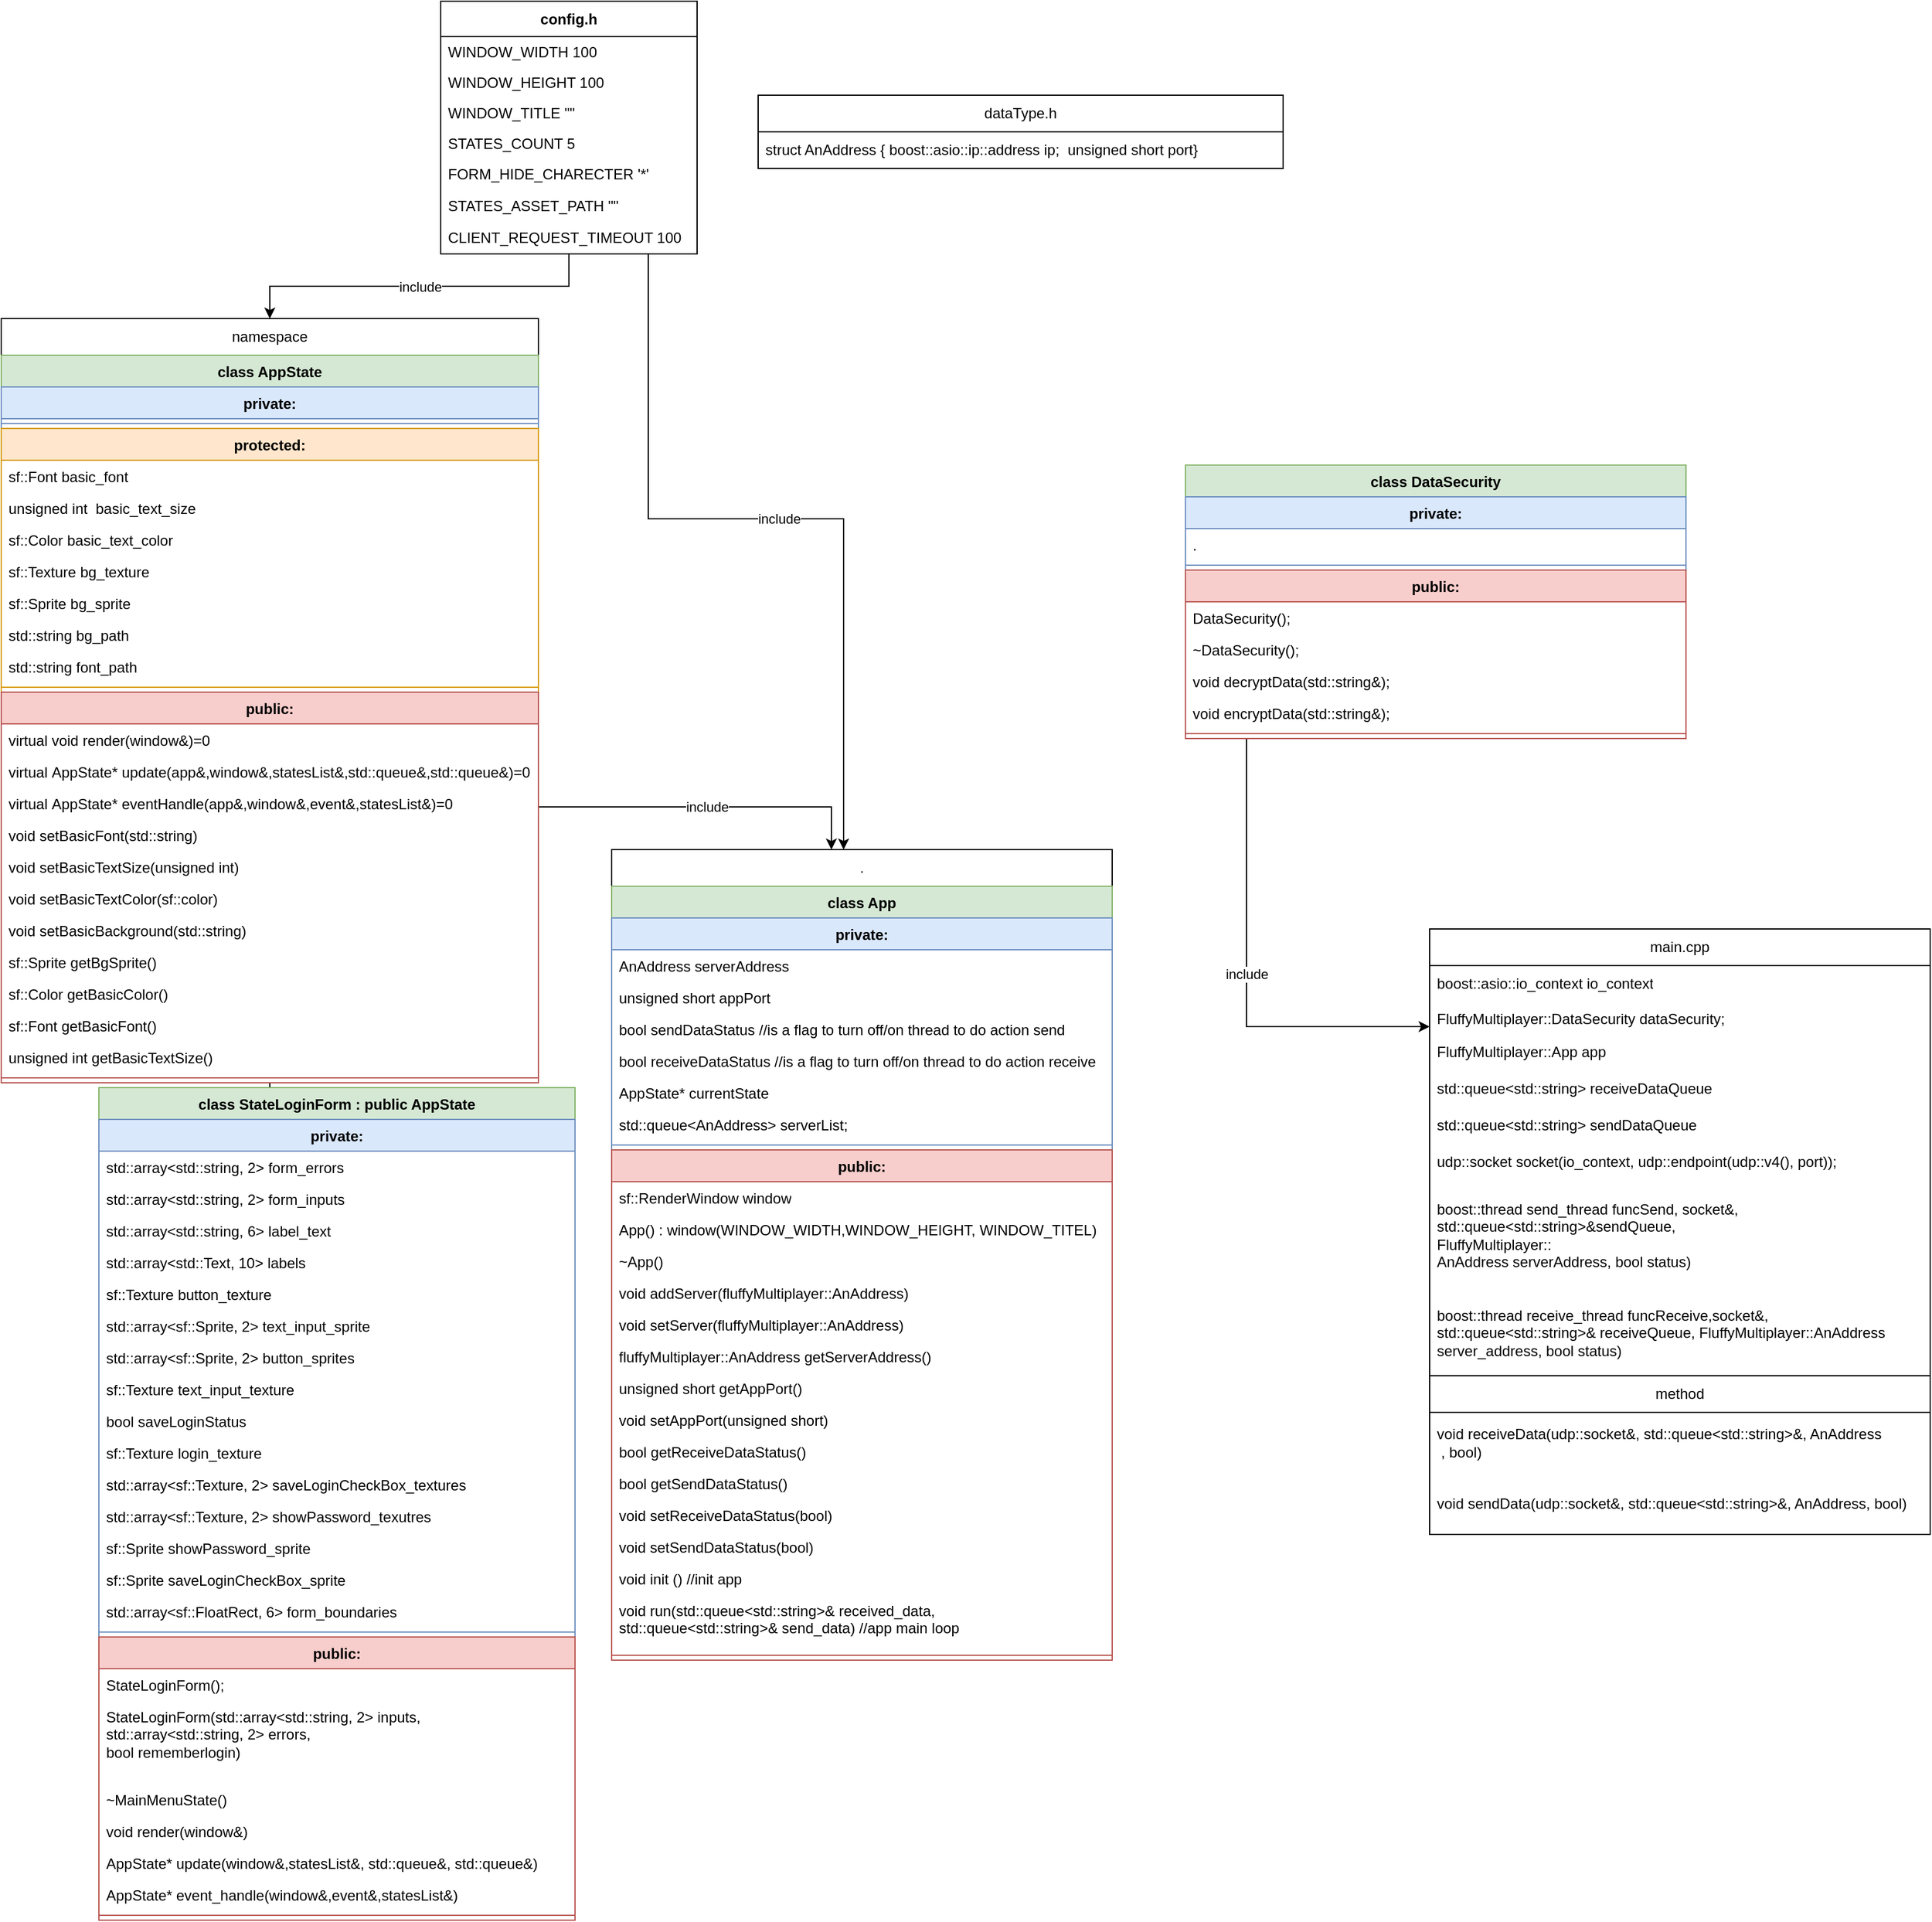 <mxfile version="22.1.0" type="device">
  <diagram name="Page-1" id="7Li9UANoML4oVNlSwk63">
    <mxGraphModel dx="1669" dy="1472" grid="1" gridSize="10" guides="1" tooltips="1" connect="1" arrows="1" fold="1" page="1" pageScale="1" pageWidth="850" pageHeight="1100" math="0" shadow="0">
      <root>
        <mxCell id="0" />
        <mxCell id="1" parent="0" />
        <mxCell id="5Nd1VUIgEl3wB4-zYDqk-30" value="include" style="edgeStyle=orthogonalEdgeStyle;rounded=0;orthogonalLoop=1;jettySize=auto;html=1;" parent="1" source="5Nd1VUIgEl3wB4-zYDqk-27" target="5Nd1VUIgEl3wB4-zYDqk-95" edge="1">
          <mxGeometry relative="1" as="geometry">
            <Array as="points">
              <mxPoint x="470" y="-666" />
              <mxPoint x="630" y="-666" />
            </Array>
          </mxGeometry>
        </mxCell>
        <mxCell id="5Nd1VUIgEl3wB4-zYDqk-63" value="include" style="edgeStyle=orthogonalEdgeStyle;rounded=0;orthogonalLoop=1;jettySize=auto;html=1;" parent="1" source="5Nd1VUIgEl3wB4-zYDqk-27" target="5Nd1VUIgEl3wB4-zYDqk-88" edge="1">
          <mxGeometry relative="1" as="geometry" />
        </mxCell>
        <mxCell id="5Nd1VUIgEl3wB4-zYDqk-27" value="config.h" style="swimlane;fontStyle=1;align=center;verticalAlign=middle;childLayout=stackLayout;horizontal=1;startSize=29;horizontalStack=0;resizeParent=1;resizeParentMax=0;resizeLast=0;collapsible=0;marginBottom=0;html=1;whiteSpace=wrap;" parent="1" vertex="1">
          <mxGeometry x="300" y="-1090" width="210" height="207" as="geometry" />
        </mxCell>
        <mxCell id="5Nd1VUIgEl3wB4-zYDqk-31" value="WINDOW_WIDTH 100" style="text;html=1;strokeColor=none;fillColor=none;align=left;verticalAlign=middle;spacingLeft=4;spacingRight=4;overflow=hidden;rotatable=0;points=[[0,0.5],[1,0.5]];portConstraint=eastwest;whiteSpace=wrap;" parent="5Nd1VUIgEl3wB4-zYDqk-27" vertex="1">
          <mxGeometry y="29" width="210" height="25" as="geometry" />
        </mxCell>
        <mxCell id="5Nd1VUIgEl3wB4-zYDqk-29" value="WINDOW_HEIGHT 100" style="text;html=1;strokeColor=none;fillColor=none;align=left;verticalAlign=middle;spacingLeft=4;spacingRight=4;overflow=hidden;rotatable=0;points=[[0,0.5],[1,0.5]];portConstraint=eastwest;whiteSpace=wrap;" parent="5Nd1VUIgEl3wB4-zYDqk-27" vertex="1">
          <mxGeometry y="54" width="210" height="25" as="geometry" />
        </mxCell>
        <mxCell id="5Nd1VUIgEl3wB4-zYDqk-32" value="WINDOW_TITLE &quot;&quot;" style="text;html=1;strokeColor=none;fillColor=none;align=left;verticalAlign=middle;spacingLeft=4;spacingRight=4;overflow=hidden;rotatable=0;points=[[0,0.5],[1,0.5]];portConstraint=eastwest;whiteSpace=wrap;" parent="5Nd1VUIgEl3wB4-zYDqk-27" vertex="1">
          <mxGeometry y="79" width="210" height="25" as="geometry" />
        </mxCell>
        <mxCell id="5Nd1VUIgEl3wB4-zYDqk-43" value="STATES_COUNT 5" style="text;html=1;strokeColor=none;fillColor=none;align=left;verticalAlign=middle;spacingLeft=4;spacingRight=4;overflow=hidden;rotatable=0;points=[[0,0.5],[1,0.5]];portConstraint=eastwest;whiteSpace=wrap;" parent="5Nd1VUIgEl3wB4-zYDqk-27" vertex="1">
          <mxGeometry y="104" width="210" height="25" as="geometry" />
        </mxCell>
        <mxCell id="5Nd1VUIgEl3wB4-zYDqk-137" value="FORM_HIDE_CHARECTER &#39;*&#39;" style="text;html=1;strokeColor=none;fillColor=none;align=left;verticalAlign=middle;spacingLeft=4;spacingRight=4;overflow=hidden;rotatable=0;points=[[0,0.5],[1,0.5]];portConstraint=eastwest;whiteSpace=wrap;" parent="5Nd1VUIgEl3wB4-zYDqk-27" vertex="1">
          <mxGeometry y="129" width="210" height="26" as="geometry" />
        </mxCell>
        <mxCell id="5Nd1VUIgEl3wB4-zYDqk-152" value="STATES_ASSET_PATH &quot;&quot;" style="text;html=1;strokeColor=none;fillColor=none;align=left;verticalAlign=middle;spacingLeft=4;spacingRight=4;overflow=hidden;rotatable=0;points=[[0,0.5],[1,0.5]];portConstraint=eastwest;whiteSpace=wrap;" parent="5Nd1VUIgEl3wB4-zYDqk-27" vertex="1">
          <mxGeometry y="155" width="210" height="26" as="geometry" />
        </mxCell>
        <mxCell id="5Nd1VUIgEl3wB4-zYDqk-145" value="CLIENT_REQUEST_TIMEOUT 100" style="text;html=1;strokeColor=none;fillColor=none;align=left;verticalAlign=middle;spacingLeft=4;spacingRight=4;overflow=hidden;rotatable=0;points=[[0,0.5],[1,0.5]];portConstraint=eastwest;whiteSpace=wrap;" parent="5Nd1VUIgEl3wB4-zYDqk-27" vertex="1">
          <mxGeometry y="181" width="210" height="26" as="geometry" />
        </mxCell>
        <mxCell id="5Nd1VUIgEl3wB4-zYDqk-80" style="edgeStyle=orthogonalEdgeStyle;rounded=0;orthogonalLoop=1;jettySize=auto;html=1;" parent="1" source="5Nd1VUIgEl3wB4-zYDqk-51" target="5Nd1VUIgEl3wB4-zYDqk-67" edge="1">
          <mxGeometry relative="1" as="geometry" />
        </mxCell>
        <mxCell id="5Nd1VUIgEl3wB4-zYDqk-67" value="class StateLoginForm : public AppState" style="swimlane;fontStyle=1;align=center;verticalAlign=top;childLayout=stackLayout;horizontal=1;startSize=26;horizontalStack=0;resizeParent=1;resizeParentMax=0;resizeLast=0;collapsible=1;marginBottom=0;whiteSpace=wrap;html=1;fillColor=#d5e8d4;strokeColor=#82b366;" parent="1" vertex="1">
          <mxGeometry x="20" y="-200" width="390" height="682" as="geometry" />
        </mxCell>
        <mxCell id="5Nd1VUIgEl3wB4-zYDqk-69" value="private:" style="swimlane;fontStyle=1;align=center;verticalAlign=top;childLayout=stackLayout;horizontal=1;startSize=26;horizontalStack=0;resizeParent=1;resizeParentMax=0;resizeLast=0;collapsible=1;marginBottom=0;whiteSpace=wrap;html=1;fillColor=#dae8fc;strokeColor=#6c8ebf;" parent="5Nd1VUIgEl3wB4-zYDqk-67" vertex="1">
          <mxGeometry y="26" width="390" height="424" as="geometry" />
        </mxCell>
        <mxCell id="5Nd1VUIgEl3wB4-zYDqk-117" value="std::array&amp;lt;std::string, 2&amp;gt; form_errors" style="text;strokeColor=none;fillColor=none;align=left;verticalAlign=top;spacingLeft=4;spacingRight=4;overflow=hidden;rotatable=0;points=[[0,0.5],[1,0.5]];portConstraint=eastwest;whiteSpace=wrap;html=1;" parent="5Nd1VUIgEl3wB4-zYDqk-69" vertex="1">
          <mxGeometry y="26" width="390" height="26" as="geometry" />
        </mxCell>
        <mxCell id="5Nd1VUIgEl3wB4-zYDqk-71" value="std::array&amp;lt;std::string, 2&amp;gt; form_inputs" style="text;strokeColor=none;fillColor=none;align=left;verticalAlign=top;spacingLeft=4;spacingRight=4;overflow=hidden;rotatable=0;points=[[0,0.5],[1,0.5]];portConstraint=eastwest;whiteSpace=wrap;html=1;" parent="5Nd1VUIgEl3wB4-zYDqk-69" vertex="1">
          <mxGeometry y="52" width="390" height="26" as="geometry" />
        </mxCell>
        <mxCell id="5Nd1VUIgEl3wB4-zYDqk-120" value="std::array&amp;lt;std::string, 6&amp;gt; label_text" style="text;strokeColor=none;fillColor=none;align=left;verticalAlign=top;spacingLeft=4;spacingRight=4;overflow=hidden;rotatable=0;points=[[0,0.5],[1,0.5]];portConstraint=eastwest;whiteSpace=wrap;html=1;" parent="5Nd1VUIgEl3wB4-zYDqk-69" vertex="1">
          <mxGeometry y="78" width="390" height="26" as="geometry" />
        </mxCell>
        <mxCell id="5Nd1VUIgEl3wB4-zYDqk-131" value="std::array&amp;lt;std::Text, 10&amp;gt; labels" style="text;strokeColor=none;fillColor=none;align=left;verticalAlign=top;spacingLeft=4;spacingRight=4;overflow=hidden;rotatable=0;points=[[0,0.5],[1,0.5]];portConstraint=eastwest;whiteSpace=wrap;html=1;" parent="5Nd1VUIgEl3wB4-zYDqk-69" vertex="1">
          <mxGeometry y="104" width="390" height="26" as="geometry" />
        </mxCell>
        <mxCell id="5Nd1VUIgEl3wB4-zYDqk-133" value="sf::Texture button_texture" style="text;strokeColor=none;fillColor=none;align=left;verticalAlign=top;spacingLeft=4;spacingRight=4;overflow=hidden;rotatable=0;points=[[0,0.5],[1,0.5]];portConstraint=eastwest;whiteSpace=wrap;html=1;" parent="5Nd1VUIgEl3wB4-zYDqk-69" vertex="1">
          <mxGeometry y="130" width="390" height="26" as="geometry" />
        </mxCell>
        <mxCell id="5Nd1VUIgEl3wB4-zYDqk-135" value="std::array&amp;lt;sf::Sprite, 2&amp;gt; text_input_sprite" style="text;strokeColor=none;fillColor=none;align=left;verticalAlign=top;spacingLeft=4;spacingRight=4;overflow=hidden;rotatable=0;points=[[0,0.5],[1,0.5]];portConstraint=eastwest;whiteSpace=wrap;html=1;" parent="5Nd1VUIgEl3wB4-zYDqk-69" vertex="1">
          <mxGeometry y="156" width="390" height="26" as="geometry" />
        </mxCell>
        <mxCell id="5Nd1VUIgEl3wB4-zYDqk-134" value="std::array&amp;lt;sf::Sprite, 2&amp;gt; button_sprites" style="text;strokeColor=none;fillColor=none;align=left;verticalAlign=top;spacingLeft=4;spacingRight=4;overflow=hidden;rotatable=0;points=[[0,0.5],[1,0.5]];portConstraint=eastwest;whiteSpace=wrap;html=1;" parent="5Nd1VUIgEl3wB4-zYDqk-69" vertex="1">
          <mxGeometry y="182" width="390" height="26" as="geometry" />
        </mxCell>
        <mxCell id="5Nd1VUIgEl3wB4-zYDqk-132" value="sf::Texture text_input_texture" style="text;strokeColor=none;fillColor=none;align=left;verticalAlign=top;spacingLeft=4;spacingRight=4;overflow=hidden;rotatable=0;points=[[0,0.5],[1,0.5]];portConstraint=eastwest;whiteSpace=wrap;html=1;" parent="5Nd1VUIgEl3wB4-zYDqk-69" vertex="1">
          <mxGeometry y="208" width="390" height="26" as="geometry" />
        </mxCell>
        <mxCell id="5Nd1VUIgEl3wB4-zYDqk-118" value="bool saveLoginStatus" style="text;strokeColor=none;fillColor=none;align=left;verticalAlign=top;spacingLeft=4;spacingRight=4;overflow=hidden;rotatable=0;points=[[0,0.5],[1,0.5]];portConstraint=eastwest;whiteSpace=wrap;html=1;" parent="5Nd1VUIgEl3wB4-zYDqk-69" vertex="1">
          <mxGeometry y="234" width="390" height="26" as="geometry" />
        </mxCell>
        <mxCell id="5Nd1VUIgEl3wB4-zYDqk-119" value="sf::Texture login_texture" style="text;strokeColor=none;fillColor=none;align=left;verticalAlign=top;spacingLeft=4;spacingRight=4;overflow=hidden;rotatable=0;points=[[0,0.5],[1,0.5]];portConstraint=eastwest;whiteSpace=wrap;html=1;" parent="5Nd1VUIgEl3wB4-zYDqk-69" vertex="1">
          <mxGeometry y="260" width="390" height="26" as="geometry" />
        </mxCell>
        <mxCell id="5Nd1VUIgEl3wB4-zYDqk-121" value="std::array&amp;lt;sf::Texture, 2&amp;gt; saveLoginCheckBox_textures" style="text;strokeColor=none;fillColor=none;align=left;verticalAlign=top;spacingLeft=4;spacingRight=4;overflow=hidden;rotatable=0;points=[[0,0.5],[1,0.5]];portConstraint=eastwest;whiteSpace=wrap;html=1;" parent="5Nd1VUIgEl3wB4-zYDqk-69" vertex="1">
          <mxGeometry y="286" width="390" height="26" as="geometry" />
        </mxCell>
        <mxCell id="5Nd1VUIgEl3wB4-zYDqk-123" value="std::array&amp;lt;sf::Texture, 2&amp;gt; showPassword_texutres" style="text;strokeColor=none;fillColor=none;align=left;verticalAlign=top;spacingLeft=4;spacingRight=4;overflow=hidden;rotatable=0;points=[[0,0.5],[1,0.5]];portConstraint=eastwest;whiteSpace=wrap;html=1;" parent="5Nd1VUIgEl3wB4-zYDqk-69" vertex="1">
          <mxGeometry y="312" width="390" height="26" as="geometry" />
        </mxCell>
        <mxCell id="5Nd1VUIgEl3wB4-zYDqk-136" value="sf::Sprite showPassword_sprite" style="text;strokeColor=none;fillColor=none;align=left;verticalAlign=top;spacingLeft=4;spacingRight=4;overflow=hidden;rotatable=0;points=[[0,0.5],[1,0.5]];portConstraint=eastwest;whiteSpace=wrap;html=1;" parent="5Nd1VUIgEl3wB4-zYDqk-69" vertex="1">
          <mxGeometry y="338" width="390" height="26" as="geometry" />
        </mxCell>
        <mxCell id="5Nd1VUIgEl3wB4-zYDqk-124" value="sf::Sprite saveLoginCheckBox_sprite" style="text;strokeColor=none;fillColor=none;align=left;verticalAlign=top;spacingLeft=4;spacingRight=4;overflow=hidden;rotatable=0;points=[[0,0.5],[1,0.5]];portConstraint=eastwest;whiteSpace=wrap;html=1;" parent="5Nd1VUIgEl3wB4-zYDqk-69" vertex="1">
          <mxGeometry y="364" width="390" height="26" as="geometry" />
        </mxCell>
        <mxCell id="5Nd1VUIgEl3wB4-zYDqk-122" value="std::array&amp;lt;sf::FloatRect, 6&amp;gt; form_boundaries" style="text;strokeColor=none;fillColor=none;align=left;verticalAlign=top;spacingLeft=4;spacingRight=4;overflow=hidden;rotatable=0;points=[[0,0.5],[1,0.5]];portConstraint=eastwest;whiteSpace=wrap;html=1;" parent="5Nd1VUIgEl3wB4-zYDqk-69" vertex="1">
          <mxGeometry y="390" width="390" height="26" as="geometry" />
        </mxCell>
        <mxCell id="5Nd1VUIgEl3wB4-zYDqk-73" value="" style="line;strokeWidth=1;fillColor=none;align=left;verticalAlign=middle;spacingTop=-1;spacingLeft=3;spacingRight=3;rotatable=0;labelPosition=right;points=[];portConstraint=eastwest;strokeColor=inherit;" parent="5Nd1VUIgEl3wB4-zYDqk-69" vertex="1">
          <mxGeometry y="416" width="390" height="8" as="geometry" />
        </mxCell>
        <mxCell id="5Nd1VUIgEl3wB4-zYDqk-74" value="public:" style="swimlane;fontStyle=1;align=center;verticalAlign=top;childLayout=stackLayout;horizontal=1;startSize=26;horizontalStack=0;resizeParent=1;resizeParentMax=0;resizeLast=0;collapsible=1;marginBottom=0;whiteSpace=wrap;html=1;fillColor=#f8cecc;strokeColor=#b85450;" parent="5Nd1VUIgEl3wB4-zYDqk-67" vertex="1">
          <mxGeometry y="450" width="390" height="232" as="geometry" />
        </mxCell>
        <mxCell id="5Nd1VUIgEl3wB4-zYDqk-116" value="&lt;div&gt;StateLoginForm();&lt;/div&gt;" style="text;strokeColor=none;fillColor=none;align=left;verticalAlign=top;spacingLeft=4;spacingRight=4;overflow=hidden;rotatable=0;points=[[0,0.5],[1,0.5]];portConstraint=eastwest;whiteSpace=wrap;html=1;" parent="5Nd1VUIgEl3wB4-zYDqk-74" vertex="1">
          <mxGeometry y="26" width="390" height="26" as="geometry" />
        </mxCell>
        <mxCell id="5Nd1VUIgEl3wB4-zYDqk-78" value="StateLoginForm(std::array&amp;lt;std::string, 2&amp;gt; inputs, &lt;br&gt;std::array&amp;lt;std::string, 2&amp;gt; errors,&lt;br&gt;bool rememberlogin)" style="text;strokeColor=none;fillColor=none;align=left;verticalAlign=top;spacingLeft=4;spacingRight=4;overflow=hidden;rotatable=0;points=[[0,0.5],[1,0.5]];portConstraint=eastwest;whiteSpace=wrap;html=1;" parent="5Nd1VUIgEl3wB4-zYDqk-74" vertex="1">
          <mxGeometry y="52" width="390" height="68" as="geometry" />
        </mxCell>
        <mxCell id="5Nd1VUIgEl3wB4-zYDqk-107" value="~MainMenuState()" style="text;strokeColor=none;fillColor=none;align=left;verticalAlign=top;spacingLeft=4;spacingRight=4;overflow=hidden;rotatable=0;points=[[0,0.5],[1,0.5]];portConstraint=eastwest;whiteSpace=wrap;html=1;" parent="5Nd1VUIgEl3wB4-zYDqk-74" vertex="1">
          <mxGeometry y="120" width="390" height="26" as="geometry" />
        </mxCell>
        <mxCell id="5Nd1VUIgEl3wB4-zYDqk-102" value="void render(window&amp;amp;)" style="text;align=left;verticalAlign=top;spacingLeft=4;spacingRight=4;overflow=hidden;rotatable=0;points=[[0,0.5],[1,0.5]];portConstraint=eastwest;whiteSpace=wrap;html=1;fontColor=#000000;" parent="5Nd1VUIgEl3wB4-zYDqk-74" vertex="1">
          <mxGeometry y="146" width="390" height="26" as="geometry" />
        </mxCell>
        <mxCell id="5Nd1VUIgEl3wB4-zYDqk-103" value="AppState*&amp;nbsp;update(window&amp;amp;,statesList&amp;amp;, std::queue&amp;amp;, std::queue&amp;amp;)" style="text;align=left;verticalAlign=top;spacingLeft=4;spacingRight=4;overflow=hidden;rotatable=0;points=[[0,0.5],[1,0.5]];portConstraint=eastwest;whiteSpace=wrap;html=1;fontColor=#000000;" parent="5Nd1VUIgEl3wB4-zYDqk-74" vertex="1">
          <mxGeometry y="172" width="390" height="26" as="geometry" />
        </mxCell>
        <mxCell id="5Nd1VUIgEl3wB4-zYDqk-104" value="AppState* event_handle(window&amp;amp;,event&amp;amp;,statesList&amp;amp;)" style="text;align=left;verticalAlign=top;spacingLeft=4;spacingRight=4;overflow=hidden;rotatable=0;points=[[0,0.5],[1,0.5]];portConstraint=eastwest;whiteSpace=wrap;html=1;fontColor=#000000;" parent="5Nd1VUIgEl3wB4-zYDqk-74" vertex="1">
          <mxGeometry y="198" width="390" height="26" as="geometry" />
        </mxCell>
        <mxCell id="5Nd1VUIgEl3wB4-zYDqk-79" value="" style="line;strokeWidth=1;fillColor=none;align=left;verticalAlign=middle;spacingTop=-1;spacingLeft=3;spacingRight=3;rotatable=0;labelPosition=right;points=[];portConstraint=eastwest;strokeColor=inherit;" parent="5Nd1VUIgEl3wB4-zYDqk-74" vertex="1">
          <mxGeometry y="224" width="390" height="8" as="geometry" />
        </mxCell>
        <mxCell id="5Nd1VUIgEl3wB4-zYDqk-101" value="include" style="edgeStyle=orthogonalEdgeStyle;rounded=0;orthogonalLoop=1;jettySize=auto;html=1;" parent="1" source="5Nd1VUIgEl3wB4-zYDqk-88" target="5Nd1VUIgEl3wB4-zYDqk-95" edge="1">
          <mxGeometry relative="1" as="geometry">
            <Array as="points">
              <mxPoint x="230" y="-430" />
              <mxPoint x="620" y="-430" />
            </Array>
          </mxGeometry>
        </mxCell>
        <mxCell id="5Nd1VUIgEl3wB4-zYDqk-88" value="namespace" style="swimlane;fontStyle=0;childLayout=stackLayout;horizontal=1;startSize=30;horizontalStack=0;resizeParent=1;resizeParentMax=0;resizeLast=0;collapsible=1;marginBottom=0;whiteSpace=wrap;html=1;" parent="1" vertex="1">
          <mxGeometry x="-60" y="-830" width="440" height="626" as="geometry" />
        </mxCell>
        <mxCell id="5Nd1VUIgEl3wB4-zYDqk-51" value="class AppState" style="swimlane;fontStyle=1;align=center;verticalAlign=top;childLayout=stackLayout;horizontal=1;startSize=26;horizontalStack=0;resizeParent=1;resizeParentMax=0;resizeLast=0;collapsible=1;marginBottom=0;whiteSpace=wrap;html=1;fillColor=#d5e8d4;strokeColor=#82b366;" parent="5Nd1VUIgEl3wB4-zYDqk-88" vertex="1">
          <mxGeometry y="30" width="440" height="596" as="geometry" />
        </mxCell>
        <mxCell id="5Nd1VUIgEl3wB4-zYDqk-53" value="private:" style="swimlane;fontStyle=1;align=center;verticalAlign=top;childLayout=stackLayout;horizontal=1;startSize=26;horizontalStack=0;resizeParent=1;resizeParentMax=0;resizeLast=0;collapsible=1;marginBottom=0;whiteSpace=wrap;html=1;fillColor=#dae8fc;strokeColor=#6c8ebf;" parent="5Nd1VUIgEl3wB4-zYDqk-51" vertex="1">
          <mxGeometry y="26" width="440" height="34" as="geometry" />
        </mxCell>
        <mxCell id="5Nd1VUIgEl3wB4-zYDqk-57" value="" style="line;strokeWidth=1;fillColor=none;align=left;verticalAlign=middle;spacingTop=-1;spacingLeft=3;spacingRight=3;rotatable=0;labelPosition=right;points=[];portConstraint=eastwest;strokeColor=inherit;" parent="5Nd1VUIgEl3wB4-zYDqk-53" vertex="1">
          <mxGeometry y="26" width="440" height="8" as="geometry" />
        </mxCell>
        <mxCell id="5Nd1VUIgEl3wB4-zYDqk-81" value="protected:" style="swimlane;fontStyle=1;align=center;verticalAlign=top;childLayout=stackLayout;horizontal=1;startSize=26;horizontalStack=0;resizeParent=1;resizeParentMax=0;resizeLast=0;collapsible=1;marginBottom=0;whiteSpace=wrap;html=1;fillColor=#ffe6cc;strokeColor=#d79b00;" parent="5Nd1VUIgEl3wB4-zYDqk-51" vertex="1">
          <mxGeometry y="60" width="440" height="216" as="geometry" />
        </mxCell>
        <mxCell id="5Nd1VUIgEl3wB4-zYDqk-125" value="sf::Font basic_font" style="text;strokeColor=none;fillColor=none;align=left;verticalAlign=top;spacingLeft=4;spacingRight=4;overflow=hidden;rotatable=0;points=[[0,0.5],[1,0.5]];portConstraint=eastwest;whiteSpace=wrap;html=1;" parent="5Nd1VUIgEl3wB4-zYDqk-81" vertex="1">
          <mxGeometry y="26" width="440" height="26" as="geometry" />
        </mxCell>
        <mxCell id="5Nd1VUIgEl3wB4-zYDqk-127" value="unsigned int&amp;nbsp; basic_text_size" style="text;strokeColor=none;fillColor=none;align=left;verticalAlign=top;spacingLeft=4;spacingRight=4;overflow=hidden;rotatable=0;points=[[0,0.5],[1,0.5]];portConstraint=eastwest;whiteSpace=wrap;html=1;" parent="5Nd1VUIgEl3wB4-zYDqk-81" vertex="1">
          <mxGeometry y="52" width="440" height="26" as="geometry" />
        </mxCell>
        <mxCell id="5Nd1VUIgEl3wB4-zYDqk-129" value="sf::Color basic_text_color" style="text;strokeColor=none;fillColor=none;align=left;verticalAlign=top;spacingLeft=4;spacingRight=4;overflow=hidden;rotatable=0;points=[[0,0.5],[1,0.5]];portConstraint=eastwest;whiteSpace=wrap;html=1;" parent="5Nd1VUIgEl3wB4-zYDqk-81" vertex="1">
          <mxGeometry y="78" width="440" height="26" as="geometry" />
        </mxCell>
        <mxCell id="5Nd1VUIgEl3wB4-zYDqk-82" value="sf::Texture bg_texture" style="text;strokeColor=none;fillColor=none;align=left;verticalAlign=top;spacingLeft=4;spacingRight=4;overflow=hidden;rotatable=0;points=[[0,0.5],[1,0.5]];portConstraint=eastwest;whiteSpace=wrap;html=1;" parent="5Nd1VUIgEl3wB4-zYDqk-81" vertex="1">
          <mxGeometry y="104" width="440" height="26" as="geometry" />
        </mxCell>
        <mxCell id="5Nd1VUIgEl3wB4-zYDqk-83" value="sf::Sprite bg_sprite" style="text;strokeColor=none;fillColor=none;align=left;verticalAlign=top;spacingLeft=4;spacingRight=4;overflow=hidden;rotatable=0;points=[[0,0.5],[1,0.5]];portConstraint=eastwest;whiteSpace=wrap;html=1;" parent="5Nd1VUIgEl3wB4-zYDqk-81" vertex="1">
          <mxGeometry y="130" width="440" height="26" as="geometry" />
        </mxCell>
        <mxCell id="5Nd1VUIgEl3wB4-zYDqk-84" value="std::string bg_path" style="text;strokeColor=none;fillColor=none;align=left;verticalAlign=top;spacingLeft=4;spacingRight=4;overflow=hidden;rotatable=0;points=[[0,0.5],[1,0.5]];portConstraint=eastwest;whiteSpace=wrap;html=1;" parent="5Nd1VUIgEl3wB4-zYDqk-81" vertex="1">
          <mxGeometry y="156" width="440" height="26" as="geometry" />
        </mxCell>
        <mxCell id="_5e1NiXmXlnZ3C8gSHap-65" value="std::string font_path" style="text;strokeColor=none;fillColor=none;align=left;verticalAlign=top;spacingLeft=4;spacingRight=4;overflow=hidden;rotatable=0;points=[[0,0.5],[1,0.5]];portConstraint=eastwest;whiteSpace=wrap;html=1;" parent="5Nd1VUIgEl3wB4-zYDqk-81" vertex="1">
          <mxGeometry y="182" width="440" height="26" as="geometry" />
        </mxCell>
        <mxCell id="5Nd1VUIgEl3wB4-zYDqk-85" value="" style="line;strokeWidth=1;fillColor=none;align=left;verticalAlign=middle;spacingTop=-1;spacingLeft=3;spacingRight=3;rotatable=0;labelPosition=right;points=[];portConstraint=eastwest;strokeColor=inherit;" parent="5Nd1VUIgEl3wB4-zYDqk-81" vertex="1">
          <mxGeometry y="208" width="440" height="8" as="geometry" />
        </mxCell>
        <mxCell id="5Nd1VUIgEl3wB4-zYDqk-58" value="public:" style="swimlane;fontStyle=1;align=center;verticalAlign=top;childLayout=stackLayout;horizontal=1;startSize=26;horizontalStack=0;resizeParent=1;resizeParentMax=0;resizeLast=0;collapsible=1;marginBottom=0;whiteSpace=wrap;html=1;fillColor=#f8cecc;strokeColor=#b85450;" parent="5Nd1VUIgEl3wB4-zYDqk-51" vertex="1">
          <mxGeometry y="276" width="440" height="320" as="geometry" />
        </mxCell>
        <mxCell id="5Nd1VUIgEl3wB4-zYDqk-22" value="virtual void render(window&amp;amp;)=0" style="text;strokeColor=none;fillColor=none;align=left;verticalAlign=top;spacingLeft=4;spacingRight=4;overflow=hidden;rotatable=0;points=[[0,0.5],[1,0.5]];portConstraint=eastwest;whiteSpace=wrap;html=1;" parent="5Nd1VUIgEl3wB4-zYDqk-58" vertex="1">
          <mxGeometry y="26" width="440" height="26" as="geometry" />
        </mxCell>
        <mxCell id="5Nd1VUIgEl3wB4-zYDqk-24" value="virtual&amp;nbsp;AppState*&amp;nbsp;update(app&amp;amp;,window&amp;amp;,statesList&amp;amp;,std::queue&amp;amp;,std::queue&amp;amp;)=0" style="text;strokeColor=none;fillColor=none;align=left;verticalAlign=top;spacingLeft=4;spacingRight=4;overflow=hidden;rotatable=0;points=[[0,0.5],[1,0.5]];portConstraint=eastwest;whiteSpace=wrap;html=1;" parent="5Nd1VUIgEl3wB4-zYDqk-58" vertex="1">
          <mxGeometry y="52" width="440" height="26" as="geometry" />
        </mxCell>
        <mxCell id="5Nd1VUIgEl3wB4-zYDqk-25" value="virtual&amp;nbsp;AppState* eventHandle(app&amp;amp;,window&amp;amp;,event&amp;amp;,statesList&amp;amp;)=0" style="text;strokeColor=none;fillColor=none;align=left;verticalAlign=top;spacingLeft=4;spacingRight=4;overflow=hidden;rotatable=0;points=[[0,0.5],[1,0.5]];portConstraint=eastwest;whiteSpace=wrap;html=1;" parent="5Nd1VUIgEl3wB4-zYDqk-58" vertex="1">
          <mxGeometry y="78" width="440" height="26" as="geometry" />
        </mxCell>
        <mxCell id="5Nd1VUIgEl3wB4-zYDqk-126" value="void setBasicFont(std::string)" style="text;strokeColor=none;fillColor=none;align=left;verticalAlign=top;spacingLeft=4;spacingRight=4;overflow=hidden;rotatable=0;points=[[0,0.5],[1,0.5]];portConstraint=eastwest;whiteSpace=wrap;html=1;" parent="5Nd1VUIgEl3wB4-zYDqk-58" vertex="1">
          <mxGeometry y="104" width="440" height="26" as="geometry" />
        </mxCell>
        <mxCell id="5Nd1VUIgEl3wB4-zYDqk-128" value="void setBasicTextSize(unsigned int)" style="text;strokeColor=none;fillColor=none;align=left;verticalAlign=top;spacingLeft=4;spacingRight=4;overflow=hidden;rotatable=0;points=[[0,0.5],[1,0.5]];portConstraint=eastwest;whiteSpace=wrap;html=1;" parent="5Nd1VUIgEl3wB4-zYDqk-58" vertex="1">
          <mxGeometry y="130" width="440" height="26" as="geometry" />
        </mxCell>
        <mxCell id="5Nd1VUIgEl3wB4-zYDqk-130" value="void setBasicTextColor(sf::color)" style="text;strokeColor=none;fillColor=none;align=left;verticalAlign=top;spacingLeft=4;spacingRight=4;overflow=hidden;rotatable=0;points=[[0,0.5],[1,0.5]];portConstraint=eastwest;whiteSpace=wrap;html=1;" parent="5Nd1VUIgEl3wB4-zYDqk-58" vertex="1">
          <mxGeometry y="156" width="440" height="26" as="geometry" />
        </mxCell>
        <mxCell id="5Nd1VUIgEl3wB4-zYDqk-49" value="void setBasicBackground(std::string)" style="text;strokeColor=none;fillColor=none;align=left;verticalAlign=top;spacingLeft=4;spacingRight=4;overflow=hidden;rotatable=0;points=[[0,0.5],[1,0.5]];portConstraint=eastwest;whiteSpace=wrap;html=1;" parent="5Nd1VUIgEl3wB4-zYDqk-58" vertex="1">
          <mxGeometry y="182" width="440" height="26" as="geometry" />
        </mxCell>
        <mxCell id="_5e1NiXmXlnZ3C8gSHap-67" value="sf::Sprite getBgSprite()" style="text;strokeColor=none;fillColor=none;align=left;verticalAlign=top;spacingLeft=4;spacingRight=4;overflow=hidden;rotatable=0;points=[[0,0.5],[1,0.5]];portConstraint=eastwest;whiteSpace=wrap;html=1;" parent="5Nd1VUIgEl3wB4-zYDqk-58" vertex="1">
          <mxGeometry y="208" width="440" height="26" as="geometry" />
        </mxCell>
        <mxCell id="_5e1NiXmXlnZ3C8gSHap-69" value="sf::Color getBasicColor()" style="text;strokeColor=none;fillColor=none;align=left;verticalAlign=top;spacingLeft=4;spacingRight=4;overflow=hidden;rotatable=0;points=[[0,0.5],[1,0.5]];portConstraint=eastwest;whiteSpace=wrap;html=1;" parent="5Nd1VUIgEl3wB4-zYDqk-58" vertex="1">
          <mxGeometry y="234" width="440" height="26" as="geometry" />
        </mxCell>
        <mxCell id="_5e1NiXmXlnZ3C8gSHap-68" value="sf::Font getBasicFont()" style="text;strokeColor=none;fillColor=none;align=left;verticalAlign=top;spacingLeft=4;spacingRight=4;overflow=hidden;rotatable=0;points=[[0,0.5],[1,0.5]];portConstraint=eastwest;whiteSpace=wrap;html=1;" parent="5Nd1VUIgEl3wB4-zYDqk-58" vertex="1">
          <mxGeometry y="260" width="440" height="26" as="geometry" />
        </mxCell>
        <mxCell id="_5e1NiXmXlnZ3C8gSHap-66" value="unsigned int getBasicTextSize()" style="text;strokeColor=none;fillColor=none;align=left;verticalAlign=top;spacingLeft=4;spacingRight=4;overflow=hidden;rotatable=0;points=[[0,0.5],[1,0.5]];portConstraint=eastwest;whiteSpace=wrap;html=1;" parent="5Nd1VUIgEl3wB4-zYDqk-58" vertex="1">
          <mxGeometry y="286" width="440" height="26" as="geometry" />
        </mxCell>
        <mxCell id="5Nd1VUIgEl3wB4-zYDqk-62" value="" style="line;strokeWidth=1;fillColor=none;align=left;verticalAlign=middle;spacingTop=-1;spacingLeft=3;spacingRight=3;rotatable=0;labelPosition=right;points=[];portConstraint=eastwest;strokeColor=inherit;" parent="5Nd1VUIgEl3wB4-zYDqk-58" vertex="1">
          <mxGeometry y="312" width="440" height="8" as="geometry" />
        </mxCell>
        <mxCell id="5Nd1VUIgEl3wB4-zYDqk-95" value="." style="swimlane;fontStyle=0;childLayout=stackLayout;horizontal=1;startSize=30;horizontalStack=0;resizeParent=1;resizeParentMax=0;resizeLast=0;collapsible=1;marginBottom=0;whiteSpace=wrap;html=1;" parent="1" vertex="1">
          <mxGeometry x="440" y="-395" width="410" height="664" as="geometry" />
        </mxCell>
        <mxCell id="5Nd1VUIgEl3wB4-zYDqk-9" value="class App" style="swimlane;fontStyle=1;align=center;verticalAlign=top;childLayout=stackLayout;horizontal=1;startSize=26;horizontalStack=0;resizeParent=1;resizeParentMax=0;resizeLast=0;collapsible=1;marginBottom=0;whiteSpace=wrap;html=1;fillColor=#d5e8d4;strokeColor=#82b366;" parent="5Nd1VUIgEl3wB4-zYDqk-95" vertex="1">
          <mxGeometry y="30" width="410" height="634" as="geometry" />
        </mxCell>
        <mxCell id="5Nd1VUIgEl3wB4-zYDqk-33" value="private:" style="swimlane;fontStyle=1;align=center;verticalAlign=top;childLayout=stackLayout;horizontal=1;startSize=26;horizontalStack=0;resizeParent=1;resizeParentMax=0;resizeLast=0;collapsible=1;marginBottom=0;whiteSpace=wrap;html=1;fillColor=#dae8fc;strokeColor=#6c8ebf;" parent="5Nd1VUIgEl3wB4-zYDqk-9" vertex="1">
          <mxGeometry y="26" width="410" height="190" as="geometry" />
        </mxCell>
        <mxCell id="5Nd1VUIgEl3wB4-zYDqk-147" value="AnAddress serverAddress" style="text;strokeColor=none;fillColor=none;align=left;verticalAlign=top;spacingLeft=4;spacingRight=4;overflow=hidden;rotatable=0;points=[[0,0.5],[1,0.5]];portConstraint=eastwest;whiteSpace=wrap;html=1;" parent="5Nd1VUIgEl3wB4-zYDqk-33" vertex="1">
          <mxGeometry y="26" width="410" height="26" as="geometry" />
        </mxCell>
        <mxCell id="_5e1NiXmXlnZ3C8gSHap-3" value="unsigned short appPort" style="text;strokeColor=none;fillColor=none;align=left;verticalAlign=top;spacingLeft=4;spacingRight=4;overflow=hidden;rotatable=0;points=[[0,0.5],[1,0.5]];portConstraint=eastwest;whiteSpace=wrap;html=1;" parent="5Nd1VUIgEl3wB4-zYDqk-33" vertex="1">
          <mxGeometry y="52" width="410" height="26" as="geometry" />
        </mxCell>
        <mxCell id="_5e1NiXmXlnZ3C8gSHap-55" value="bool&amp;nbsp;sendDataStatus //is a flag to turn off/on thread to do action send" style="text;strokeColor=none;fillColor=none;align=left;verticalAlign=top;spacingLeft=4;spacingRight=4;overflow=hidden;rotatable=0;points=[[0,0.5],[1,0.5]];portConstraint=eastwest;whiteSpace=wrap;html=1;" parent="5Nd1VUIgEl3wB4-zYDqk-33" vertex="1">
          <mxGeometry y="78" width="410" height="26" as="geometry" />
        </mxCell>
        <mxCell id="_5e1NiXmXlnZ3C8gSHap-56" value="bool&amp;nbsp;receiveDataStatus //is a flag to turn off/on thread to do action receive" style="text;strokeColor=none;fillColor=none;align=left;verticalAlign=top;spacingLeft=4;spacingRight=4;overflow=hidden;rotatable=0;points=[[0,0.5],[1,0.5]];portConstraint=eastwest;whiteSpace=wrap;html=1;" parent="5Nd1VUIgEl3wB4-zYDqk-33" vertex="1">
          <mxGeometry y="104" width="410" height="26" as="geometry" />
        </mxCell>
        <mxCell id="5Nd1VUIgEl3wB4-zYDqk-42" value="AppState* currentState" style="text;strokeColor=none;fillColor=none;align=left;verticalAlign=top;spacingLeft=4;spacingRight=4;overflow=hidden;rotatable=0;points=[[0,0.5],[1,0.5]];portConstraint=eastwest;whiteSpace=wrap;html=1;" parent="5Nd1VUIgEl3wB4-zYDqk-33" vertex="1">
          <mxGeometry y="130" width="410" height="26" as="geometry" />
        </mxCell>
        <mxCell id="_5e1NiXmXlnZ3C8gSHap-2" value="std::queue&amp;lt;AnAddress&amp;gt; serverList;" style="text;strokeColor=none;fillColor=none;align=left;verticalAlign=top;spacingLeft=4;spacingRight=4;overflow=hidden;rotatable=0;points=[[0,0.5],[1,0.5]];portConstraint=eastwest;whiteSpace=wrap;html=1;" parent="5Nd1VUIgEl3wB4-zYDqk-33" vertex="1">
          <mxGeometry y="156" width="410" height="26" as="geometry" />
        </mxCell>
        <mxCell id="5Nd1VUIgEl3wB4-zYDqk-35" value="" style="line;strokeWidth=1;fillColor=none;align=left;verticalAlign=middle;spacingTop=-1;spacingLeft=3;spacingRight=3;rotatable=0;labelPosition=right;points=[];portConstraint=eastwest;strokeColor=inherit;" parent="5Nd1VUIgEl3wB4-zYDqk-33" vertex="1">
          <mxGeometry y="182" width="410" height="8" as="geometry" />
        </mxCell>
        <mxCell id="5Nd1VUIgEl3wB4-zYDqk-39" value="public:" style="swimlane;fontStyle=1;align=center;verticalAlign=top;childLayout=stackLayout;horizontal=1;startSize=26;horizontalStack=0;resizeParent=1;resizeParentMax=0;resizeLast=0;collapsible=1;marginBottom=0;whiteSpace=wrap;html=1;fillColor=#f8cecc;strokeColor=#b85450;" parent="5Nd1VUIgEl3wB4-zYDqk-9" vertex="1">
          <mxGeometry y="216" width="410" height="418" as="geometry" />
        </mxCell>
        <mxCell id="5Nd1VUIgEl3wB4-zYDqk-34" value="sf::RenderWindow window" style="text;strokeColor=none;fillColor=none;align=left;verticalAlign=top;spacingLeft=4;spacingRight=4;overflow=hidden;rotatable=0;points=[[0,0.5],[1,0.5]];portConstraint=eastwest;whiteSpace=wrap;html=1;" parent="5Nd1VUIgEl3wB4-zYDqk-39" vertex="1">
          <mxGeometry y="26" width="410" height="26" as="geometry" />
        </mxCell>
        <mxCell id="5Nd1VUIgEl3wB4-zYDqk-15" value="App() : window(WINDOW_WIDTH,WINDOW_HEIGHT, WINDOW_TITEL)" style="text;strokeColor=none;fillColor=none;align=left;verticalAlign=top;spacingLeft=4;spacingRight=4;overflow=hidden;rotatable=0;points=[[0,0.5],[1,0.5]];portConstraint=eastwest;whiteSpace=wrap;html=1;" parent="5Nd1VUIgEl3wB4-zYDqk-39" vertex="1">
          <mxGeometry y="52" width="410" height="26" as="geometry" />
        </mxCell>
        <mxCell id="5Nd1VUIgEl3wB4-zYDqk-106" value="~App()" style="text;strokeColor=none;fillColor=none;align=left;verticalAlign=top;spacingLeft=4;spacingRight=4;overflow=hidden;rotatable=0;points=[[0,0.5],[1,0.5]];portConstraint=eastwest;whiteSpace=wrap;html=1;" parent="5Nd1VUIgEl3wB4-zYDqk-39" vertex="1">
          <mxGeometry y="78" width="410" height="26" as="geometry" />
        </mxCell>
        <mxCell id="_5e1NiXmXlnZ3C8gSHap-52" value="void addServer(fluffyMultiplayer::AnAddress)" style="text;strokeColor=none;fillColor=none;align=left;verticalAlign=top;spacingLeft=4;spacingRight=4;overflow=hidden;rotatable=0;points=[[0,0.5],[1,0.5]];portConstraint=eastwest;whiteSpace=wrap;html=1;" parent="5Nd1VUIgEl3wB4-zYDqk-39" vertex="1">
          <mxGeometry y="104" width="410" height="26" as="geometry" />
        </mxCell>
        <mxCell id="5Nd1VUIgEl3wB4-zYDqk-149" value="void setServer(fluffyMultiplayer::AnAddress)" style="text;strokeColor=none;fillColor=none;align=left;verticalAlign=top;spacingLeft=4;spacingRight=4;overflow=hidden;rotatable=0;points=[[0,0.5],[1,0.5]];portConstraint=eastwest;whiteSpace=wrap;html=1;" parent="5Nd1VUIgEl3wB4-zYDqk-39" vertex="1">
          <mxGeometry y="130" width="410" height="26" as="geometry" />
        </mxCell>
        <mxCell id="_5e1NiXmXlnZ3C8gSHap-5" value="fluffyMultiplayer::AnAddress getServerAddress()" style="text;strokeColor=none;fillColor=none;align=left;verticalAlign=top;spacingLeft=4;spacingRight=4;overflow=hidden;rotatable=0;points=[[0,0.5],[1,0.5]];portConstraint=eastwest;whiteSpace=wrap;html=1;" parent="5Nd1VUIgEl3wB4-zYDqk-39" vertex="1">
          <mxGeometry y="156" width="410" height="26" as="geometry" />
        </mxCell>
        <mxCell id="_5e1NiXmXlnZ3C8gSHap-54" value="unsigned short getAppPort()" style="text;strokeColor=none;fillColor=none;align=left;verticalAlign=top;spacingLeft=4;spacingRight=4;overflow=hidden;rotatable=0;points=[[0,0.5],[1,0.5]];portConstraint=eastwest;whiteSpace=wrap;html=1;" parent="5Nd1VUIgEl3wB4-zYDqk-39" vertex="1">
          <mxGeometry y="182" width="410" height="26" as="geometry" />
        </mxCell>
        <mxCell id="_5e1NiXmXlnZ3C8gSHap-70" value="void setAppPort(unsigned short)" style="text;strokeColor=none;fillColor=none;align=left;verticalAlign=top;spacingLeft=4;spacingRight=4;overflow=hidden;rotatable=0;points=[[0,0.5],[1,0.5]];portConstraint=eastwest;whiteSpace=wrap;html=1;" parent="5Nd1VUIgEl3wB4-zYDqk-39" vertex="1">
          <mxGeometry y="208" width="410" height="26" as="geometry" />
        </mxCell>
        <mxCell id="_5e1NiXmXlnZ3C8gSHap-57" value="bool&amp;nbsp;getReceiveDataStatus()" style="text;strokeColor=none;fillColor=none;align=left;verticalAlign=top;spacingLeft=4;spacingRight=4;overflow=hidden;rotatable=0;points=[[0,0.5],[1,0.5]];portConstraint=eastwest;whiteSpace=wrap;html=1;" parent="5Nd1VUIgEl3wB4-zYDqk-39" vertex="1">
          <mxGeometry y="234" width="410" height="26" as="geometry" />
        </mxCell>
        <mxCell id="_5e1NiXmXlnZ3C8gSHap-58" value="bool&amp;nbsp;getSendDataStatus()" style="text;strokeColor=none;fillColor=none;align=left;verticalAlign=top;spacingLeft=4;spacingRight=4;overflow=hidden;rotatable=0;points=[[0,0.5],[1,0.5]];portConstraint=eastwest;whiteSpace=wrap;html=1;" parent="5Nd1VUIgEl3wB4-zYDqk-39" vertex="1">
          <mxGeometry y="260" width="410" height="26" as="geometry" />
        </mxCell>
        <mxCell id="_5e1NiXmXlnZ3C8gSHap-59" value="void setReceiveDataStatus(bool)" style="text;strokeColor=none;fillColor=none;align=left;verticalAlign=top;spacingLeft=4;spacingRight=4;overflow=hidden;rotatable=0;points=[[0,0.5],[1,0.5]];portConstraint=eastwest;whiteSpace=wrap;html=1;" parent="5Nd1VUIgEl3wB4-zYDqk-39" vertex="1">
          <mxGeometry y="286" width="410" height="26" as="geometry" />
        </mxCell>
        <mxCell id="_5e1NiXmXlnZ3C8gSHap-60" value="void setSendDataStatus(bool)" style="text;strokeColor=none;fillColor=none;align=left;verticalAlign=top;spacingLeft=4;spacingRight=4;overflow=hidden;rotatable=0;points=[[0,0.5],[1,0.5]];portConstraint=eastwest;whiteSpace=wrap;html=1;" parent="5Nd1VUIgEl3wB4-zYDqk-39" vertex="1">
          <mxGeometry y="312" width="410" height="26" as="geometry" />
        </mxCell>
        <mxCell id="5Nd1VUIgEl3wB4-zYDqk-12" value="void init () //init app" style="text;strokeColor=none;fillColor=none;align=left;verticalAlign=top;spacingLeft=4;spacingRight=4;overflow=hidden;rotatable=0;points=[[0,0.5],[1,0.5]];portConstraint=eastwest;whiteSpace=wrap;html=1;" parent="5Nd1VUIgEl3wB4-zYDqk-39" vertex="1">
          <mxGeometry y="338" width="410" height="26" as="geometry" />
        </mxCell>
        <mxCell id="5Nd1VUIgEl3wB4-zYDqk-46" value="void run(std::queue&amp;lt;std::string&amp;gt;&amp;amp; received_data,&lt;br&gt;std::queue&amp;lt;std::string&amp;gt;&amp;amp; send_data) //app main loop" style="text;strokeColor=none;fillColor=none;align=left;verticalAlign=top;spacingLeft=4;spacingRight=4;overflow=hidden;rotatable=0;points=[[0,0.5],[1,0.5]];portConstraint=eastwest;whiteSpace=wrap;html=1;" parent="5Nd1VUIgEl3wB4-zYDqk-39" vertex="1">
          <mxGeometry y="364" width="410" height="46" as="geometry" />
        </mxCell>
        <mxCell id="5Nd1VUIgEl3wB4-zYDqk-41" value="" style="line;strokeWidth=1;fillColor=none;align=left;verticalAlign=middle;spacingTop=-1;spacingLeft=3;spacingRight=3;rotatable=0;labelPosition=right;points=[];portConstraint=eastwest;strokeColor=inherit;" parent="5Nd1VUIgEl3wB4-zYDqk-39" vertex="1">
          <mxGeometry y="410" width="410" height="8" as="geometry" />
        </mxCell>
        <mxCell id="_5e1NiXmXlnZ3C8gSHap-7" value="main.cpp" style="swimlane;fontStyle=0;childLayout=stackLayout;horizontal=1;startSize=30;horizontalStack=0;resizeParent=1;resizeParentMax=0;resizeLast=0;collapsible=1;marginBottom=0;whiteSpace=wrap;html=1;" parent="1" vertex="1">
          <mxGeometry x="1110" y="-330" width="410" height="496" as="geometry" />
        </mxCell>
        <mxCell id="_5e1NiXmXlnZ3C8gSHap-30" value="boost::asio::io_context io_context" style="text;strokeColor=none;fillColor=none;align=left;verticalAlign=middle;spacingLeft=4;spacingRight=4;overflow=hidden;points=[[0,0.5],[1,0.5]];portConstraint=eastwest;rotatable=0;whiteSpace=wrap;html=1;" parent="_5e1NiXmXlnZ3C8gSHap-7" vertex="1">
          <mxGeometry y="30" width="410" height="30" as="geometry" />
        </mxCell>
        <mxCell id="_MR5lmJ_xEQnUR5iK06d-28" value="FluffyMultiplayer::DataSecurity dataSecurity;" style="text;strokeColor=none;fillColor=none;align=left;verticalAlign=top;spacingLeft=4;spacingRight=4;overflow=hidden;rotatable=0;points=[[0,0.5],[1,0.5]];portConstraint=eastwest;whiteSpace=wrap;html=1;" vertex="1" parent="_5e1NiXmXlnZ3C8gSHap-7">
          <mxGeometry y="60" width="410" height="26" as="geometry" />
        </mxCell>
        <mxCell id="_5e1NiXmXlnZ3C8gSHap-45" value="FluffyMultiplayer::App app" style="text;strokeColor=none;fillColor=none;align=left;verticalAlign=middle;spacingLeft=4;spacingRight=4;overflow=hidden;points=[[0,0.5],[1,0.5]];portConstraint=eastwest;rotatable=0;whiteSpace=wrap;html=1;" parent="_5e1NiXmXlnZ3C8gSHap-7" vertex="1">
          <mxGeometry y="86" width="410" height="30" as="geometry" />
        </mxCell>
        <mxCell id="_5e1NiXmXlnZ3C8gSHap-46" value="std::queue&amp;lt;std::string&amp;gt; receiveDataQueue" style="text;strokeColor=none;fillColor=none;align=left;verticalAlign=middle;spacingLeft=4;spacingRight=4;overflow=hidden;points=[[0,0.5],[1,0.5]];portConstraint=eastwest;rotatable=0;whiteSpace=wrap;html=1;" parent="_5e1NiXmXlnZ3C8gSHap-7" vertex="1">
          <mxGeometry y="116" width="410" height="30" as="geometry" />
        </mxCell>
        <mxCell id="_5e1NiXmXlnZ3C8gSHap-47" value="std::queue&amp;lt;std::string&amp;gt; sendDataQueue" style="text;strokeColor=none;fillColor=none;align=left;verticalAlign=middle;spacingLeft=4;spacingRight=4;overflow=hidden;points=[[0,0.5],[1,0.5]];portConstraint=eastwest;rotatable=0;whiteSpace=wrap;html=1;" parent="_5e1NiXmXlnZ3C8gSHap-7" vertex="1">
          <mxGeometry y="146" width="410" height="30" as="geometry" />
        </mxCell>
        <mxCell id="_5e1NiXmXlnZ3C8gSHap-43" value="&lt;div&gt;udp::socket socket(io_context, udp::endpoint(udp::v4(), port));&lt;/div&gt;" style="text;strokeColor=none;fillColor=none;align=left;verticalAlign=middle;spacingLeft=4;spacingRight=4;overflow=hidden;points=[[0,0.5],[1,0.5]];portConstraint=eastwest;rotatable=0;whiteSpace=wrap;html=1;" parent="_5e1NiXmXlnZ3C8gSHap-7" vertex="1">
          <mxGeometry y="176" width="410" height="30" as="geometry" />
        </mxCell>
        <mxCell id="_5e1NiXmXlnZ3C8gSHap-51" value="&lt;div&gt;boost::thread send_thread funcSend, socket&amp;amp;, std::queue&amp;lt;std::string&amp;gt;&amp;amp;sendQueue,&amp;nbsp;&lt;/div&gt;FluffyMultiplayer::&lt;div&gt;AnAddress serverAddress, bool status)&lt;/div&gt;" style="text;strokeColor=none;fillColor=none;align=left;verticalAlign=middle;spacingLeft=4;spacingRight=4;overflow=hidden;points=[[0,0.5],[1,0.5]];portConstraint=eastwest;rotatable=0;whiteSpace=wrap;html=1;" parent="_5e1NiXmXlnZ3C8gSHap-7" vertex="1">
          <mxGeometry y="206" width="410" height="90" as="geometry" />
        </mxCell>
        <mxCell id="_5e1NiXmXlnZ3C8gSHap-50" value="&lt;div&gt;boost::thread receive_thread funcReceive,socket&amp;amp;, std::queue&amp;lt;std::string&amp;gt;&amp;amp; receiveQueue, FluffyMultiplayer::AnAddress server_address, bool status)&lt;/div&gt;" style="text;strokeColor=none;fillColor=none;align=left;verticalAlign=middle;spacingLeft=4;spacingRight=4;overflow=hidden;points=[[0,0.5],[1,0.5]];portConstraint=eastwest;rotatable=0;whiteSpace=wrap;html=1;" parent="_5e1NiXmXlnZ3C8gSHap-7" vertex="1">
          <mxGeometry y="296" width="410" height="70" as="geometry" />
        </mxCell>
        <mxCell id="_5e1NiXmXlnZ3C8gSHap-39" value="method" style="swimlane;fontStyle=0;childLayout=stackLayout;horizontal=1;startSize=30;horizontalStack=0;resizeParent=1;resizeParentMax=0;resizeLast=0;collapsible=1;marginBottom=0;whiteSpace=wrap;html=1;" parent="_5e1NiXmXlnZ3C8gSHap-7" vertex="1">
          <mxGeometry y="366" width="410" height="130" as="geometry" />
        </mxCell>
        <mxCell id="_5e1NiXmXlnZ3C8gSHap-8" value="void&amp;nbsp;receiveData(udp::socket&amp;amp;, std::queue&amp;lt;std::string&amp;gt;&amp;amp;, AnAddress&lt;br&gt;&amp;nbsp;, bool)" style="text;strokeColor=none;fillColor=none;align=left;verticalAlign=middle;spacingLeft=4;spacingRight=4;overflow=hidden;points=[[0,0.5],[1,0.5]];portConstraint=eastwest;rotatable=0;whiteSpace=wrap;html=1;" parent="_5e1NiXmXlnZ3C8gSHap-39" vertex="1">
          <mxGeometry y="30" width="410" height="50" as="geometry" />
        </mxCell>
        <mxCell id="_5e1NiXmXlnZ3C8gSHap-48" value="void sendData(udp::socket&amp;amp;, std::queue&amp;lt;std::string&amp;gt;&amp;amp;, AnAddress, bool)" style="text;strokeColor=none;fillColor=none;align=left;verticalAlign=middle;spacingLeft=4;spacingRight=4;overflow=hidden;points=[[0,0.5],[1,0.5]];portConstraint=eastwest;rotatable=0;whiteSpace=wrap;html=1;" parent="_5e1NiXmXlnZ3C8gSHap-39" vertex="1">
          <mxGeometry y="80" width="410" height="50" as="geometry" />
        </mxCell>
        <mxCell id="_5e1NiXmXlnZ3C8gSHap-61" value="dataType.h" style="swimlane;fontStyle=0;childLayout=stackLayout;horizontal=1;startSize=30;horizontalStack=0;resizeParent=1;resizeParentMax=0;resizeLast=0;collapsible=1;marginBottom=0;whiteSpace=wrap;html=1;" parent="1" vertex="1">
          <mxGeometry x="560" y="-1013" width="430" height="60" as="geometry" />
        </mxCell>
        <mxCell id="_5e1NiXmXlnZ3C8gSHap-64" value="struct AnAddress { boost::asio::ip::address ip;&amp;nbsp; unsigned short port}" style="text;strokeColor=none;fillColor=none;align=left;verticalAlign=middle;spacingLeft=4;spacingRight=4;overflow=hidden;points=[[0,0.5],[1,0.5]];portConstraint=eastwest;rotatable=0;whiteSpace=wrap;html=1;" parent="_5e1NiXmXlnZ3C8gSHap-61" vertex="1">
          <mxGeometry y="30" width="430" height="30" as="geometry" />
        </mxCell>
        <mxCell id="_MR5lmJ_xEQnUR5iK06d-29" value="include" style="edgeStyle=orthogonalEdgeStyle;rounded=0;orthogonalLoop=1;jettySize=auto;html=1;" edge="1" parent="1" source="_MR5lmJ_xEQnUR5iK06d-1" target="_MR5lmJ_xEQnUR5iK06d-28">
          <mxGeometry relative="1" as="geometry">
            <Array as="points">
              <mxPoint x="960" y="-250" />
            </Array>
          </mxGeometry>
        </mxCell>
        <mxCell id="_MR5lmJ_xEQnUR5iK06d-1" value="class DataSecurity" style="swimlane;fontStyle=1;align=center;verticalAlign=top;childLayout=stackLayout;horizontal=1;startSize=26;horizontalStack=0;resizeParent=1;resizeParentMax=0;resizeLast=0;collapsible=1;marginBottom=0;whiteSpace=wrap;html=1;fillColor=#d5e8d4;strokeColor=#82b366;" vertex="1" parent="1">
          <mxGeometry x="910" y="-710" width="410" height="224" as="geometry" />
        </mxCell>
        <mxCell id="_MR5lmJ_xEQnUR5iK06d-2" value="private:" style="swimlane;fontStyle=1;align=center;verticalAlign=top;childLayout=stackLayout;horizontal=1;startSize=26;horizontalStack=0;resizeParent=1;resizeParentMax=0;resizeLast=0;collapsible=1;marginBottom=0;whiteSpace=wrap;html=1;fillColor=#dae8fc;strokeColor=#6c8ebf;" vertex="1" parent="_MR5lmJ_xEQnUR5iK06d-1">
          <mxGeometry y="26" width="410" height="60" as="geometry" />
        </mxCell>
        <mxCell id="_MR5lmJ_xEQnUR5iK06d-7" value="." style="text;strokeColor=none;fillColor=none;align=left;verticalAlign=top;spacingLeft=4;spacingRight=4;overflow=hidden;rotatable=0;points=[[0,0.5],[1,0.5]];portConstraint=eastwest;whiteSpace=wrap;html=1;" vertex="1" parent="_MR5lmJ_xEQnUR5iK06d-2">
          <mxGeometry y="26" width="410" height="26" as="geometry" />
        </mxCell>
        <mxCell id="_MR5lmJ_xEQnUR5iK06d-9" value="" style="line;strokeWidth=1;fillColor=none;align=left;verticalAlign=middle;spacingTop=-1;spacingLeft=3;spacingRight=3;rotatable=0;labelPosition=right;points=[];portConstraint=eastwest;strokeColor=inherit;" vertex="1" parent="_MR5lmJ_xEQnUR5iK06d-2">
          <mxGeometry y="52" width="410" height="8" as="geometry" />
        </mxCell>
        <mxCell id="_MR5lmJ_xEQnUR5iK06d-10" value="public:" style="swimlane;fontStyle=1;align=center;verticalAlign=top;childLayout=stackLayout;horizontal=1;startSize=26;horizontalStack=0;resizeParent=1;resizeParentMax=0;resizeLast=0;collapsible=1;marginBottom=0;whiteSpace=wrap;html=1;fillColor=#f8cecc;strokeColor=#b85450;" vertex="1" parent="_MR5lmJ_xEQnUR5iK06d-1">
          <mxGeometry y="86" width="410" height="138" as="geometry" />
        </mxCell>
        <mxCell id="_MR5lmJ_xEQnUR5iK06d-26" value="DataSecurity();" style="text;strokeColor=none;fillColor=none;align=left;verticalAlign=top;spacingLeft=4;spacingRight=4;overflow=hidden;rotatable=0;points=[[0,0.5],[1,0.5]];portConstraint=eastwest;whiteSpace=wrap;html=1;" vertex="1" parent="_MR5lmJ_xEQnUR5iK06d-10">
          <mxGeometry y="26" width="410" height="26" as="geometry" />
        </mxCell>
        <mxCell id="_MR5lmJ_xEQnUR5iK06d-27" value="~DataSecurity();" style="text;strokeColor=none;fillColor=none;align=left;verticalAlign=top;spacingLeft=4;spacingRight=4;overflow=hidden;rotatable=0;points=[[0,0.5],[1,0.5]];portConstraint=eastwest;whiteSpace=wrap;html=1;" vertex="1" parent="_MR5lmJ_xEQnUR5iK06d-10">
          <mxGeometry y="52" width="410" height="26" as="geometry" />
        </mxCell>
        <mxCell id="_MR5lmJ_xEQnUR5iK06d-12" value="&lt;div&gt;void decryptData(std::string&amp;amp;);&lt;/div&gt;" style="text;strokeColor=none;fillColor=none;align=left;verticalAlign=top;spacingLeft=4;spacingRight=4;overflow=hidden;rotatable=0;points=[[0,0.5],[1,0.5]];portConstraint=eastwest;whiteSpace=wrap;html=1;" vertex="1" parent="_MR5lmJ_xEQnUR5iK06d-10">
          <mxGeometry y="78" width="410" height="26" as="geometry" />
        </mxCell>
        <mxCell id="_MR5lmJ_xEQnUR5iK06d-13" value="void encryptData(std::string&amp;amp;);" style="text;strokeColor=none;fillColor=none;align=left;verticalAlign=top;spacingLeft=4;spacingRight=4;overflow=hidden;rotatable=0;points=[[0,0.5],[1,0.5]];portConstraint=eastwest;whiteSpace=wrap;html=1;" vertex="1" parent="_MR5lmJ_xEQnUR5iK06d-10">
          <mxGeometry y="104" width="410" height="26" as="geometry" />
        </mxCell>
        <mxCell id="_MR5lmJ_xEQnUR5iK06d-25" value="" style="line;strokeWidth=1;fillColor=none;align=left;verticalAlign=middle;spacingTop=-1;spacingLeft=3;spacingRight=3;rotatable=0;labelPosition=right;points=[];portConstraint=eastwest;strokeColor=inherit;" vertex="1" parent="_MR5lmJ_xEQnUR5iK06d-10">
          <mxGeometry y="130" width="410" height="8" as="geometry" />
        </mxCell>
      </root>
    </mxGraphModel>
  </diagram>
</mxfile>
